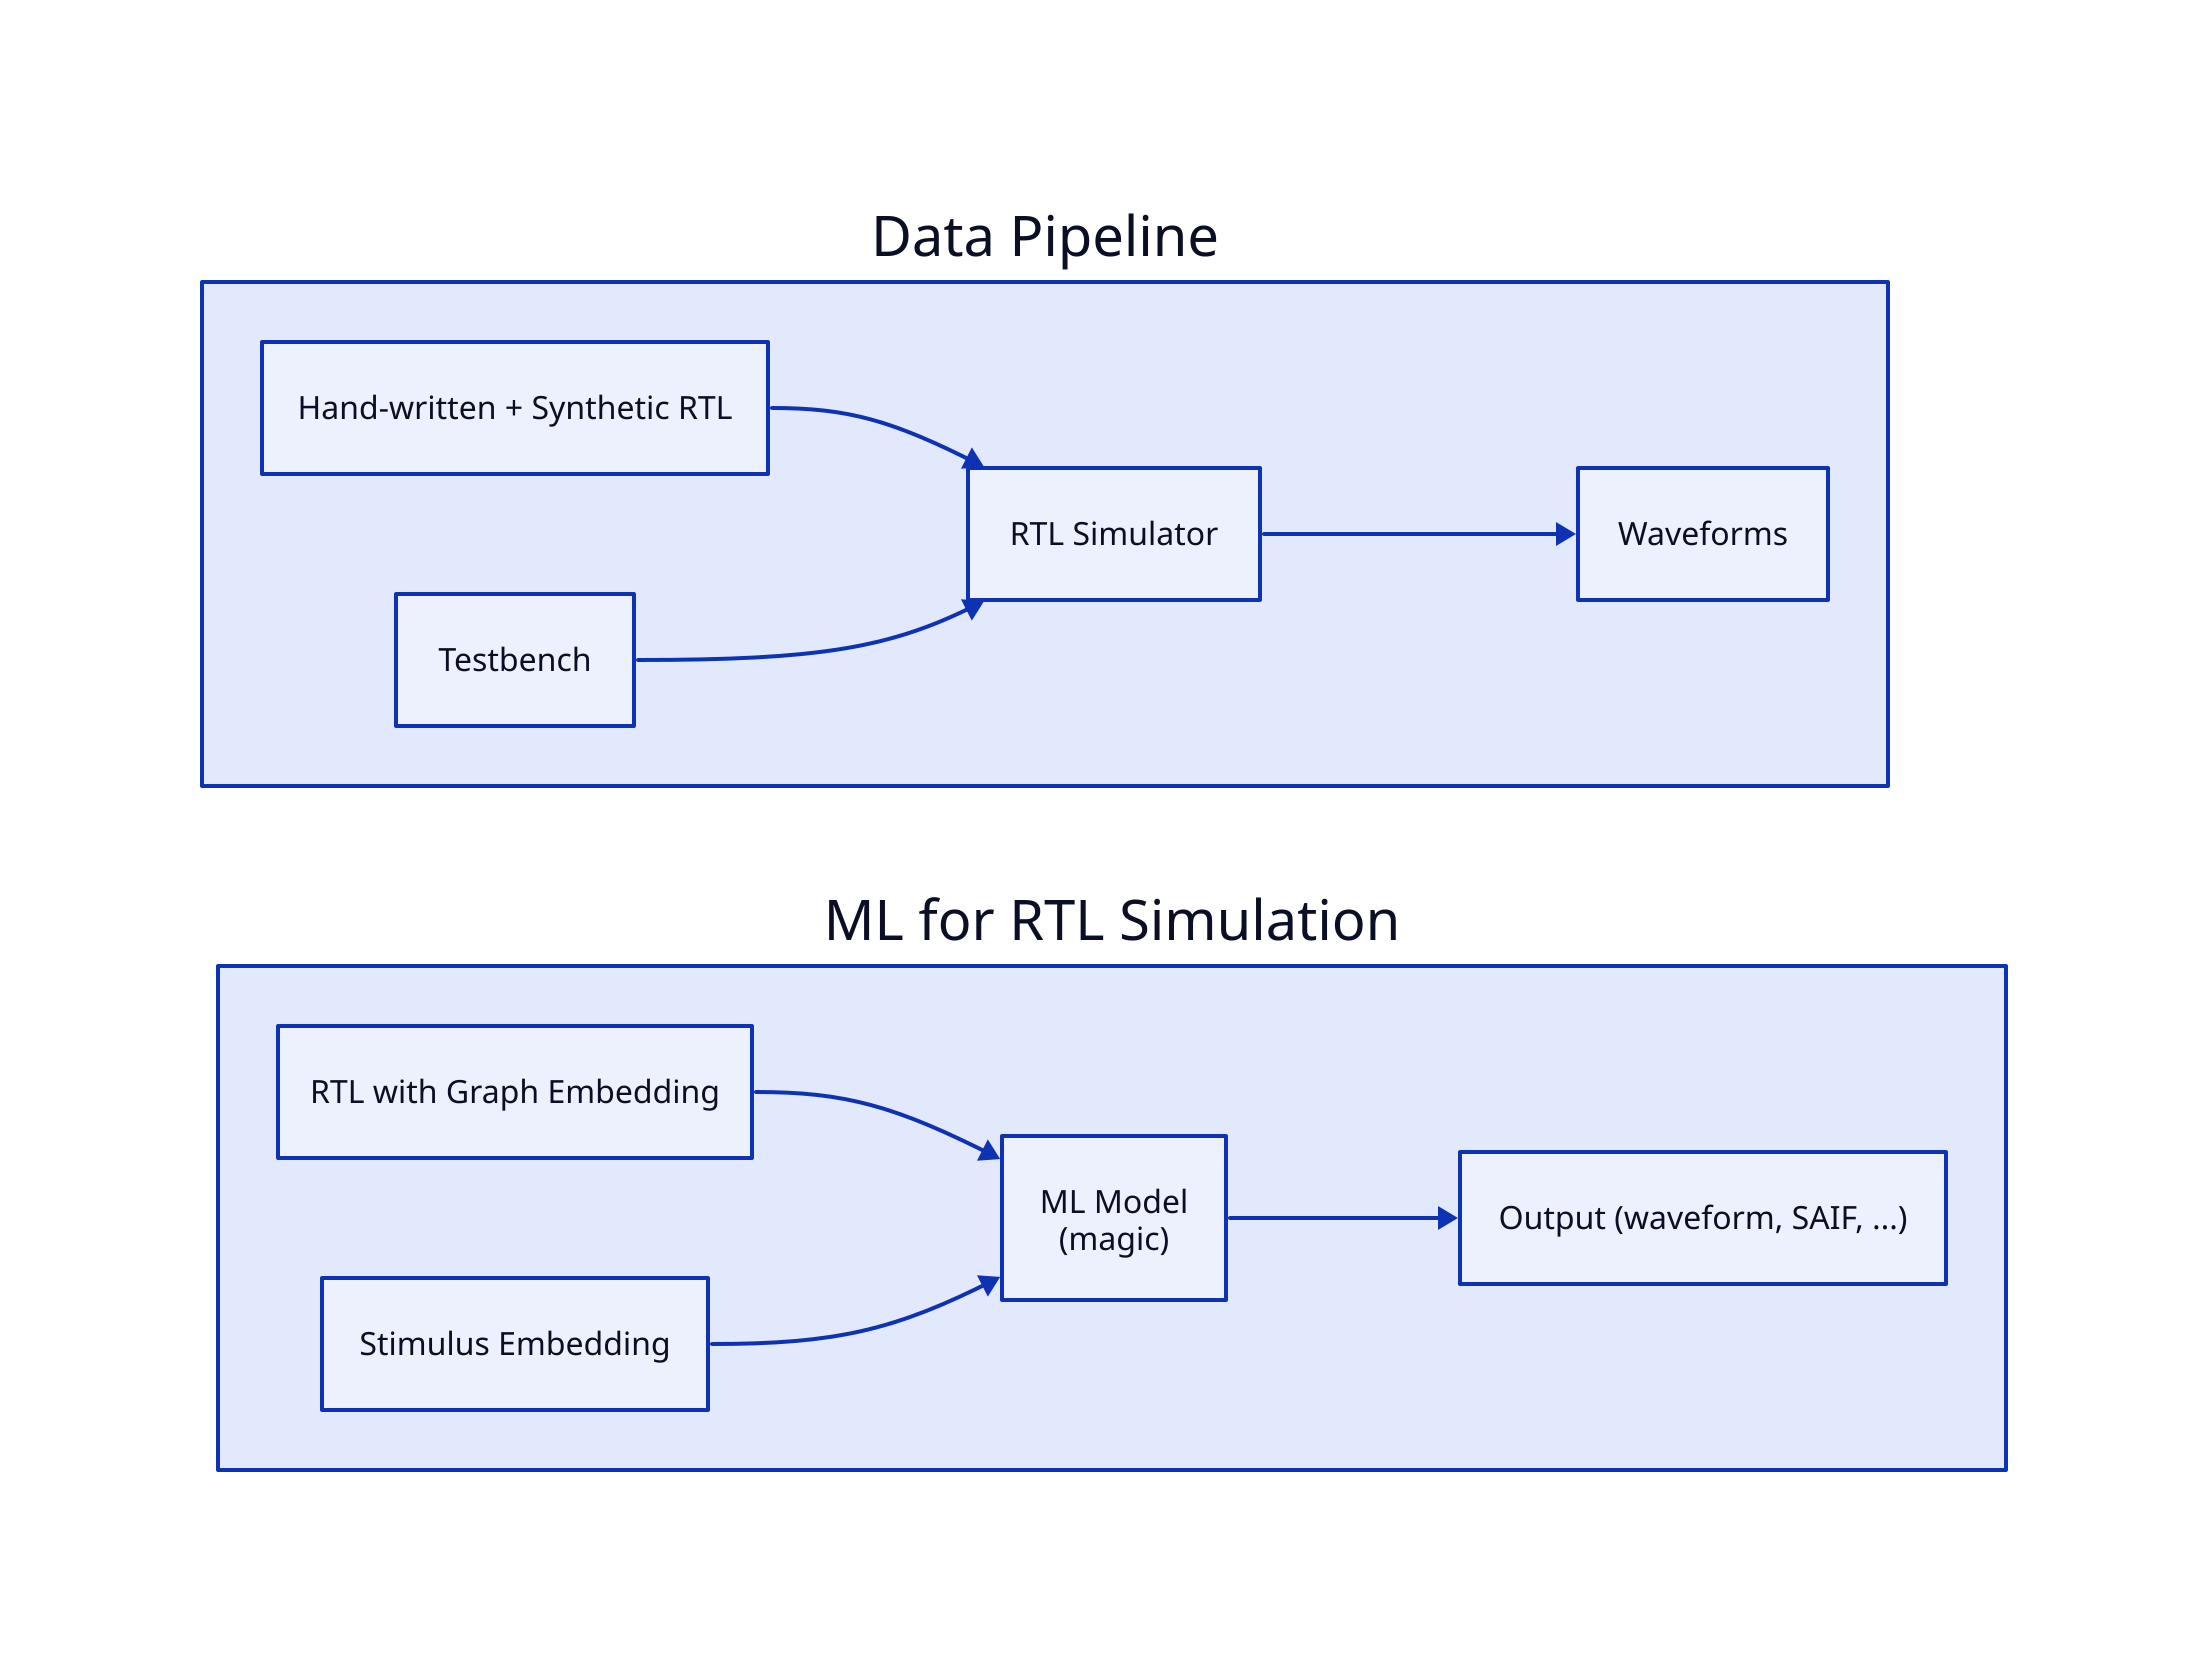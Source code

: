direction: right
dataset: {
  label: Data Pipeline
  rtl: Hand-written + Synthetic RTL
  stim: Testbench
  sim: RTL Simulator
  wave: Waveforms
  rtl -> sim -> wave
  stim -> sim
}

ml_magic: {
  label: ML for RTL Simulation
  rtl: RTL with Graph Embedding
  stim: Stimulus Embedding
  ml: ML Model\n(magic)
  wave: Output (waveform, SAIF, ...)
  rtl -> ml -> wave
  stim -> ml
}

